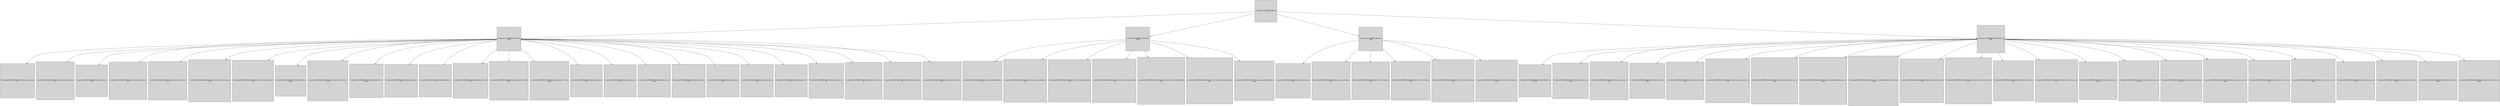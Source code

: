 strict digraph  {
	graph [epsilon=0.001];
	node [shape=square,
		style=filled
	];
	"E:\sljr\project\5-开发文档\Script\hive
0" -> "E:\sljr\project\5-开发文档\Script\hive\bin
4096";
	"E:\sljr\project\5-开发文档\Script\hive
0" -> "E:\sljr\project\5-开发文档\Script\hive\cfg
4096";
	"E:\sljr\project\5-开发文档\Script\hive
0" -> "E:\sljr\project\5-开发文档\Script\hive\sql
4096";
	"E:\sljr\project\5-开发文档\Script\hive
0" -> "E:\sljr\project\5-开发文档\Script\hive\table_ddl
4096";
	"E:\sljr\project\5-开发文档\Script\hive\bin
4096" -> "E:\sljr\project\5-开发文档\Script\hive\bin\cdi_area_daily.sh
92";
	"E:\sljr\project\5-开发文档\Script\hive\bin
4096" -> "E:\sljr\project\5-开发文档\Script\hive\bin\dim_cust_map_daily.sh
97";
	"E:\sljr\project\5-开发文档\Script\hive\bin
4096" -> "E:\sljr\project\5-开发文档\Script\hive\bin\email_list.sh
320";
	"E:\sljr\project\5-开发文档\Script\hive\bin
4096" -> "E:\sljr\project\5-开发文档\Script\hive\bin\fact_acct_info_daily.sh
100";
	"E:\sljr\project\5-开发文档\Script\hive\bin
4096" -> "E:\sljr\project\5-开发文档\Script\hive\bin\fact_acct_trans_daily.sh
100";
	"E:\sljr\project\5-开发文档\Script\hive\bin
4096" -> "E:\sljr\project\5-开发文档\Script\hive\bin\fact_ordr_borrow_dtl_daily.sh
106";
	"E:\sljr\project\5-开发文档\Script\hive\bin
4096" -> "E:\sljr\project\5-开发文档\Script\hive\bin\fact_ordr_rechg_dtl_daily.sh
104";
	"E:\sljr\project\5-开发文档\Script\hive\bin
4096" -> "E:\sljr\project\5-开发文档\Script\hive\bin\hiveUdf.jar
30621";
	"E:\sljr\project\5-开发文档\Script\hive\bin
4096" -> "E:\sljr\project\5-开发文档\Script\hive\bin\hive_sql_handler_v1.0.ksh
12744";
	"E:\sljr\project\5-开发文档\Script\hive\bin
4096" -> "E:\sljr\project\5-开发文档\Script\hive\bin\sendMail1.7.jar
706510";
	"E:\sljr\project\5-开发文档\Script\hive\bin
4096" -> "E:\sljr\project\5-开发文档\Script\hive\bin\sqoop_bdgl.sh
80";
	"E:\sljr\project\5-开发文档\Script\hive\bin
4096" -> "E:\sljr\project\5-开发文档\Script\hive\bin\sqoop_fkxt.sh
72";
	"E:\sljr\project\5-开发文档\Script\hive\bin
4096" -> "E:\sljr\project\5-开发文档\Script\hive\bin\sqoop_fkxt_inc.sh
157";
	"E:\sljr\project\5-开发文档\Script\hive\bin
4096" -> "E:\sljr\project\5-开发文档\Script\hive\bin\sqoop_handler_v1.0.ksh
6037";
	"E:\sljr\project\5-开发文档\Script\hive\bin
4096" -> "E:\sljr\project\5-开发文档\Script\hive\bin\sqoop_handler_v1.1.ksh
10930";
	"E:\sljr\project\5-开发文档\Script\hive\bin
4096" -> "E:\sljr\project\5-开发文档\Script\hive\bin\sqoop_jrxj.sh
1123";
	"E:\sljr\project\5-开发文档\Script\hive\bin
4096" -> "E:\sljr\project\5-开发文档\Script\hive\bin\sqoop_lyxt.sh
83";
	"E:\sljr\project\5-开发文档\Script\hive\bin
4096" -> "E:\sljr\project\5-开发文档\Script\hive\bin\sqoop_slsw.sh
1644";
	"E:\sljr\project\5-开发文档\Script\hive\bin
4096" -> "E:\sljr\project\5-开发文档\Script\hive\bin\sqoop_swzn.sh
291";
	"E:\sljr\project\5-开发文档\Script\hive\bin
4096" -> "E:\sljr\project\5-开发文档\Script\hive\bin\sqoop_test.sh
200";
	"E:\sljr\project\5-开发文档\Script\hive\bin
4096" -> "E:\sljr\project\5-开发文档\Script\hive\bin\sqoop_xfqz.sh
1155";
	"E:\sljr\project\5-开发文档\Script\hive\bin
4096" -> "E:\sljr\project\5-开发文档\Script\hive\bin\sqoop_zfxt.sh
275";
	"E:\sljr\project\5-开发文档\Script\hive\bin
4096" -> "E:\sljr\project\5-开发文档\Script\hive\bin\sqoop_zfxt_inc.sh
87";
	"E:\sljr\project\5-开发文档\Script\hive\bin
4096" -> "E:\sljr\project\5-开发文档\Script\hive\bin\subject_cust_daily.sh
97";
	"E:\sljr\project\5-开发文档\Script\hive\bin
4096" -> "E:\sljr\project\5-开发文档\Script\hive\bin\subject_dims_daily.sh
97";
	"E:\sljr\project\5-开发文档\Script\hive\bin
4096" -> "E:\sljr\project\5-开发文档\Script\hive\bin\subject_orders_daily.sh
284";
	"E:\sljr\project\5-开发文档\Script\hive\cfg
4096" -> "E:\sljr\project\5-开发文档\Script\hive\cfg\cdi_area_daily.properties
213";
	"E:\sljr\project\5-开发文档\Script\hive\cfg
4096" -> "E:\sljr\project\5-开发文档\Script\hive\cfg\dim_cust_map_daily.properties
331";
	"E:\sljr\project\5-开发文档\Script\hive\cfg
4096" -> "E:\sljr\project\5-开发文档\Script\hive\cfg\fact_acct_info_daily.properties
278";
	"E:\sljr\project\5-开发文档\Script\hive\cfg
4096" -> "E:\sljr\project\5-开发文档\Script\hive\cfg\fact_acct_trans_daily.properties
264";
	"E:\sljr\project\5-开发文档\Script\hive\cfg
4096" -> "E:\sljr\project\5-开发文档\Script\hive\cfg\fact_ordr_borrow_dtl_daily.properties
291";
	"E:\sljr\project\5-开发文档\Script\hive\cfg
4096" -> "E:\sljr\project\5-开发文档\Script\hive\cfg\fact_ordr_rechg_dtl_daily.properties
299";
	"E:\sljr\project\5-开发文档\Script\hive\cfg
4096" -> "E:\sljr\project\5-开发文档\Script\hive\cfg\sqoop_handler.properties
2586";
	"E:\sljr\project\5-开发文档\Script\hive\sql
4096" -> "E:\sljr\project\5-开发文档\Script\hive\sql\cdi_area_daily.sql
792";
	"E:\sljr\project\5-开发文档\Script\hive\sql
4096" -> "E:\sljr\project\5-开发文档\Script\hive\sql\dim_cust_map_daily.sql
9155";
	"E:\sljr\project\5-开发文档\Script\hive\sql
4096" -> "E:\sljr\project\5-开发文档\Script\hive\sql\fact_acct_info_daily.sql
1119";
	"E:\sljr\project\5-开发文档\Script\hive\sql
4096" -> "E:\sljr\project\5-开发文档\Script\hive\sql\fact_acct_trans_daily.sql
3148";
	"E:\sljr\project\5-开发文档\Script\hive\sql
4096" -> "E:\sljr\project\5-开发文档\Script\hive\sql\fact_ordr_borrow_dtl_daily.sql
3240";
	"E:\sljr\project\5-开发文档\Script\hive\sql
4096" -> "E:\sljr\project\5-开发文档\Script\hive\sql\fact_ordr_rechg_dtl_daily.sql
3619";
	"E:\sljr\project\5-开发文档\Script\hive\table_ddl
4096" -> "E:\sljr\project\5-开发文档\Script\hive\table_ddl\CDI.sql
52768";
	"E:\sljr\project\5-开发文档\Script\hive\table_ddl
4096" -> "E:\sljr\project\5-开发文档\Script\hive\table_ddl\com_hive.sql
4435";
	"E:\sljr\project\5-开发文档\Script\hive\table_ddl
4096" -> "E:\sljr\project\5-开发文档\Script\hive\table_ddl\com_hive_inc.sql
4337";
	"E:\sljr\project\5-开发文档\Script\hive\table_ddl
4096" -> "E:\sljr\project\5-开发文档\Script\hive\table_ddl\coo_hive.sql
1996";
	"E:\sljr\project\5-开发文档\Script\hive\table_ddl
4096" -> "E:\sljr\project\5-开发文档\Script\hive\table_ddl\coo_hive_inc.sql
1938";
	"E:\sljr\project\5-开发文档\Script\hive\table_ddl
4096" -> "E:\sljr\project\5-开发文档\Script\hive\table_ddl\dc_data_maintain_hive.sql
2508";
	"E:\sljr\project\5-开发文档\Script\hive\table_ddl
4096" -> "E:\sljr\project\5-开发文档\Script\hive\table_ddl\dc_data_maintain_hive_inc.sql
2450";
	"E:\sljr\project\5-开发文档\Script\hive\table_ddl
4096" -> "E:\sljr\project\5-开发文档\Script\hive\table_ddl\java_xingfuqianzhuang_hive.sql
21605";
	"E:\sljr\project\5-开发文档\Script\hive\table_ddl
4096" -> "E:\sljr\project\5-开发文档\Script\hive\table_ddl\java_xingfuqianzhuang_hive_inc.sql
21235";
	"E:\sljr\project\5-开发文档\Script\hive\table_ddl
4096" -> "E:\sljr\project\5-开发文档\Script\hive\table_ddl\jrxj_loan_overdue_info.sql
1139";
	"E:\sljr\project\5-开发文档\Script\hive\table_ddl
4096" -> "E:\sljr\project\5-开发文档\Script\hive\table_ddl\jrxj_loan_overdue_info_inc.sql
1121";
	"E:\sljr\project\5-开发文档\Script\hive\table_ddl
4096" -> "E:\sljr\project\5-开发文档\Script\hive\table_ddl\sljr_borrow_hive.sql
975";
	"E:\sljr\project\5-开发文档\Script\hive\table_ddl
4096" -> "E:\sljr\project\5-开发文档\Script\hive\table_ddl\sljr_borrow_hive_inc.sql
957";
	"E:\sljr\project\5-开发文档\Script\hive\table_ddl
4096" -> "E:\sljr\project\5-开发文档\Script\hive\table_ddl\sljr_jrxj_hive.sql
16290";
	"E:\sljr\project\5-开发文档\Script\hive\table_ddl
4096" -> "E:\sljr\project\5-开发文档\Script\hive\table_ddl\sljr_jrxj_hive_inc.sql
16013";
	"E:\sljr\project\5-开发文档\Script\hive\table_ddl
4096" -> "E:\sljr\project\5-开发文档\Script\hive\table_ddl\sljr_payment_hive.sql
10795";
	"E:\sljr\project\5-开发文档\Script\hive\table_ddl
4096" -> "E:\sljr\project\5-开发文档\Script\hive\table_ddl\sljr_payment_hive_inc.sql
10655";
	"E:\sljr\project\5-开发文档\Script\hive\table_ddl
4096" -> "E:\sljr\project\5-开发文档\Script\hive\table_ddl\sljr_pay_rout_hive.sql
902";
	"E:\sljr\project\5-开发文档\Script\hive\table_ddl
4096" -> "E:\sljr\project\5-开发文档\Script\hive\table_ddl\sljr_pay_rout_hive_inc.sql
883";
	"E:\sljr\project\5-开发文档\Script\hive\table_ddl
4096" -> "E:\sljr\project\5-开发文档\Script\hive\table_ddl\sljr_risk_hive.sql
1957";
	"E:\sljr\project\5-开发文档\Script\hive\table_ddl
4096" -> "E:\sljr\project\5-开发文档\Script\hive\table_ddl\sljr_risk_hive_inc.sql
1923";
	"E:\sljr\project\5-开发文档\Script\hive\table_ddl
4096" -> "E:\sljr\project\5-开发文档\Script\hive\table_ddl\sljr_slsw_hive.sql
25078";
	"E:\sljr\project\5-开发文档\Script\hive\table_ddl
4096" -> "E:\sljr\project\5-开发文档\Script\hive\table_ddl\sljr_slsw_hive_inc.sql
24680";
}
